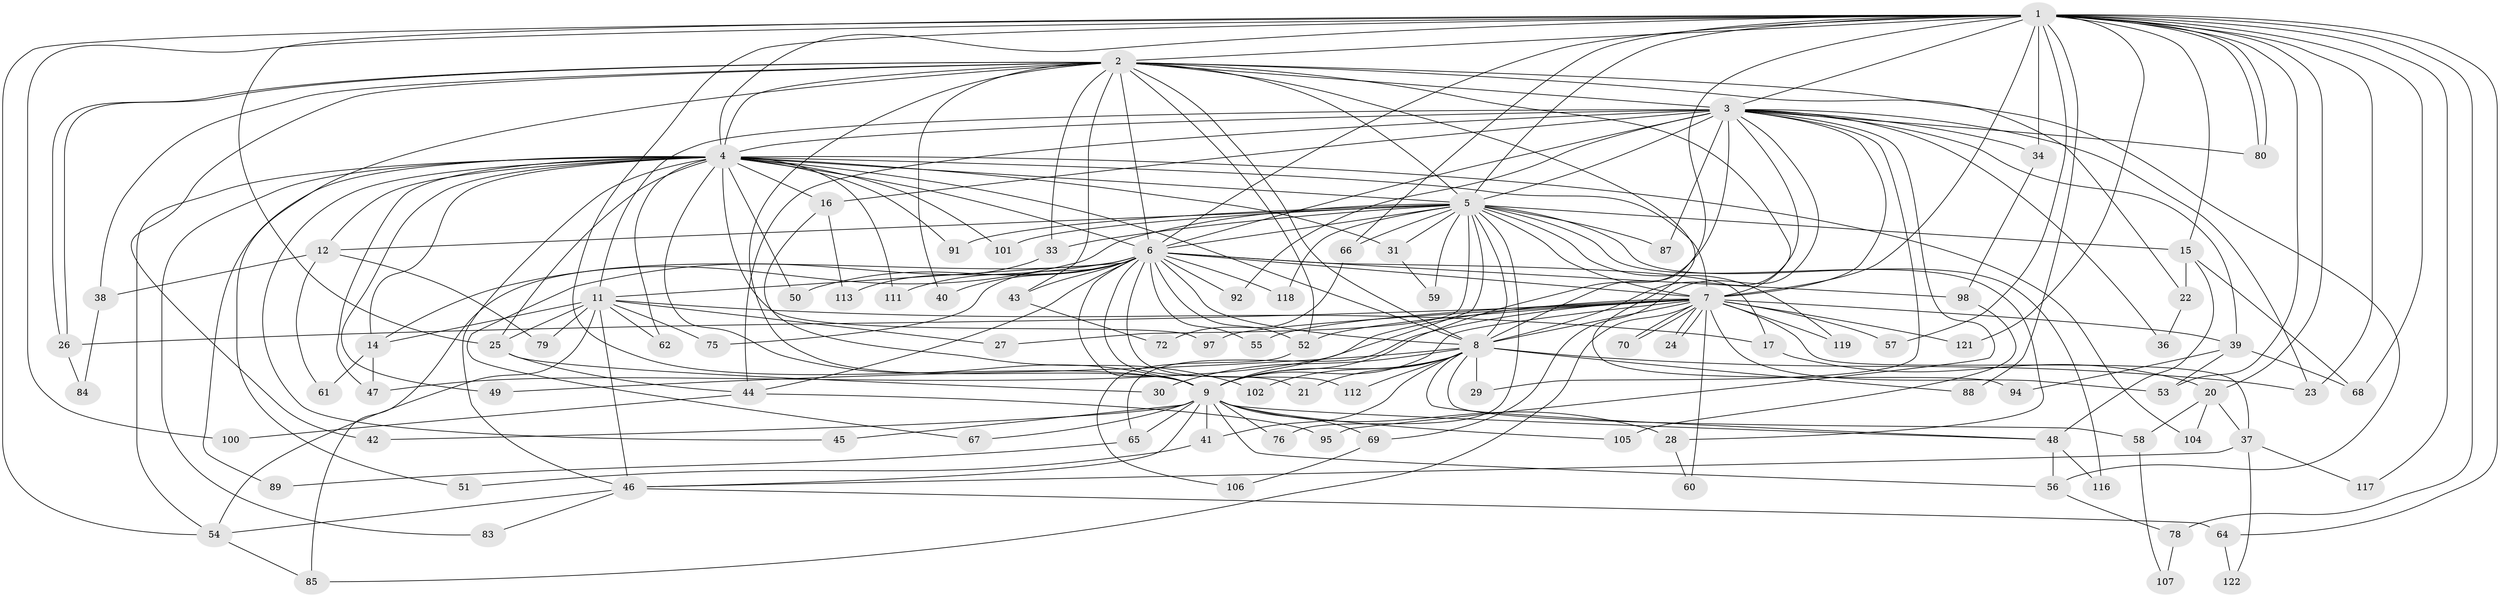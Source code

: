 // Generated by graph-tools (version 1.1) at 2025/51/02/27/25 19:51:47]
// undirected, 97 vertices, 229 edges
graph export_dot {
graph [start="1"]
  node [color=gray90,style=filled];
  1 [super="+74"];
  2 [super="+108"];
  3 [super="+13"];
  4 [super="+18"];
  5 [super="+10"];
  6 [super="+90"];
  7 [super="+120"];
  8 [super="+114"];
  9 [super="+19"];
  11 [super="+82"];
  12;
  14 [super="+109"];
  15;
  16;
  17;
  20;
  21;
  22;
  23 [super="+32"];
  24;
  25 [super="+71"];
  26 [super="+35"];
  27;
  28;
  29;
  30;
  31;
  33;
  34;
  36;
  37 [super="+81"];
  38;
  39 [super="+73"];
  40;
  41;
  42;
  43;
  44 [super="+86"];
  45;
  46 [super="+63"];
  47;
  48 [super="+99"];
  49;
  50;
  51;
  52;
  53;
  54 [super="+103"];
  55;
  56 [super="+115"];
  57;
  58;
  59;
  60;
  61;
  62;
  64;
  65;
  66;
  67;
  68 [super="+77"];
  69;
  70;
  72;
  75;
  76;
  78;
  79;
  80 [super="+93"];
  83;
  84;
  85 [super="+110"];
  87;
  88;
  89;
  91;
  92 [super="+96"];
  94;
  95;
  97;
  98;
  100;
  101;
  102;
  104;
  105;
  106;
  107;
  111;
  112;
  113;
  116;
  117;
  118;
  119;
  121;
  122;
  1 -- 2;
  1 -- 3;
  1 -- 4;
  1 -- 5 [weight=2];
  1 -- 6;
  1 -- 7;
  1 -- 8;
  1 -- 9;
  1 -- 15;
  1 -- 20;
  1 -- 34;
  1 -- 53;
  1 -- 54;
  1 -- 57;
  1 -- 64;
  1 -- 66;
  1 -- 78;
  1 -- 80;
  1 -- 80;
  1 -- 88;
  1 -- 100;
  1 -- 117;
  1 -- 121;
  1 -- 68;
  1 -- 25;
  1 -- 23;
  2 -- 3;
  2 -- 4 [weight=2];
  2 -- 5 [weight=2];
  2 -- 6;
  2 -- 7;
  2 -- 8;
  2 -- 9;
  2 -- 22;
  2 -- 26;
  2 -- 26;
  2 -- 33;
  2 -- 38;
  2 -- 40;
  2 -- 42;
  2 -- 43;
  2 -- 51;
  2 -- 52;
  2 -- 56;
  2 -- 94;
  3 -- 4;
  3 -- 5 [weight=2];
  3 -- 6;
  3 -- 7;
  3 -- 8;
  3 -- 9 [weight=2];
  3 -- 11;
  3 -- 16;
  3 -- 23;
  3 -- 29;
  3 -- 34;
  3 -- 36;
  3 -- 44;
  3 -- 69;
  3 -- 87;
  3 -- 95;
  3 -- 92;
  3 -- 39;
  3 -- 80;
  4 -- 5 [weight=2];
  4 -- 6;
  4 -- 7;
  4 -- 8;
  4 -- 9;
  4 -- 12;
  4 -- 16;
  4 -- 25;
  4 -- 31;
  4 -- 46;
  4 -- 50;
  4 -- 54;
  4 -- 62;
  4 -- 83;
  4 -- 91;
  4 -- 97;
  4 -- 104;
  4 -- 111;
  4 -- 49;
  4 -- 101;
  4 -- 89;
  4 -- 45;
  4 -- 14;
  4 -- 47;
  5 -- 6 [weight=2];
  5 -- 7 [weight=2];
  5 -- 8 [weight=2];
  5 -- 9 [weight=2];
  5 -- 12;
  5 -- 14;
  5 -- 15;
  5 -- 27;
  5 -- 31;
  5 -- 33;
  5 -- 59;
  5 -- 66;
  5 -- 76;
  5 -- 101;
  5 -- 116;
  5 -- 118;
  5 -- 87;
  5 -- 119;
  5 -- 91;
  5 -- 28;
  6 -- 7;
  6 -- 8;
  6 -- 9;
  6 -- 11;
  6 -- 17;
  6 -- 21;
  6 -- 40;
  6 -- 43;
  6 -- 44;
  6 -- 50;
  6 -- 55;
  6 -- 67;
  6 -- 75;
  6 -- 92 [weight=2];
  6 -- 111;
  6 -- 112;
  6 -- 118;
  6 -- 98;
  6 -- 52;
  6 -- 85;
  7 -- 8 [weight=2];
  7 -- 9;
  7 -- 24;
  7 -- 24;
  7 -- 37;
  7 -- 39;
  7 -- 47;
  7 -- 52;
  7 -- 53;
  7 -- 55;
  7 -- 57;
  7 -- 60;
  7 -- 65;
  7 -- 70;
  7 -- 70;
  7 -- 85;
  7 -- 97;
  7 -- 119;
  7 -- 121;
  7 -- 26;
  8 -- 9 [weight=2];
  8 -- 21;
  8 -- 23;
  8 -- 29;
  8 -- 30;
  8 -- 41;
  8 -- 49;
  8 -- 58;
  8 -- 88;
  8 -- 102;
  8 -- 112;
  8 -- 48;
  9 -- 28;
  9 -- 45;
  9 -- 46;
  9 -- 48;
  9 -- 67;
  9 -- 69;
  9 -- 76;
  9 -- 105;
  9 -- 65;
  9 -- 56;
  9 -- 42;
  9 -- 41;
  11 -- 14;
  11 -- 17;
  11 -- 25;
  11 -- 27;
  11 -- 62;
  11 -- 75;
  11 -- 79;
  11 -- 46;
  11 -- 54;
  12 -- 38;
  12 -- 61;
  12 -- 79;
  14 -- 61;
  14 -- 47;
  15 -- 22;
  15 -- 48;
  15 -- 68;
  16 -- 102;
  16 -- 113;
  17 -- 20;
  20 -- 37;
  20 -- 58;
  20 -- 104;
  22 -- 36;
  25 -- 30;
  25 -- 44;
  26 -- 84;
  28 -- 60;
  31 -- 59;
  33 -- 113;
  34 -- 98;
  37 -- 117;
  37 -- 122;
  37 -- 46;
  38 -- 84;
  39 -- 68;
  39 -- 94;
  39 -- 53;
  41 -- 51;
  43 -- 72;
  44 -- 95;
  44 -- 100;
  46 -- 83;
  46 -- 64;
  46 -- 54;
  48 -- 116;
  48 -- 56;
  52 -- 106;
  54 -- 85;
  56 -- 78;
  58 -- 107;
  64 -- 122;
  65 -- 89;
  66 -- 72;
  69 -- 106;
  78 -- 107;
  98 -- 105;
}
